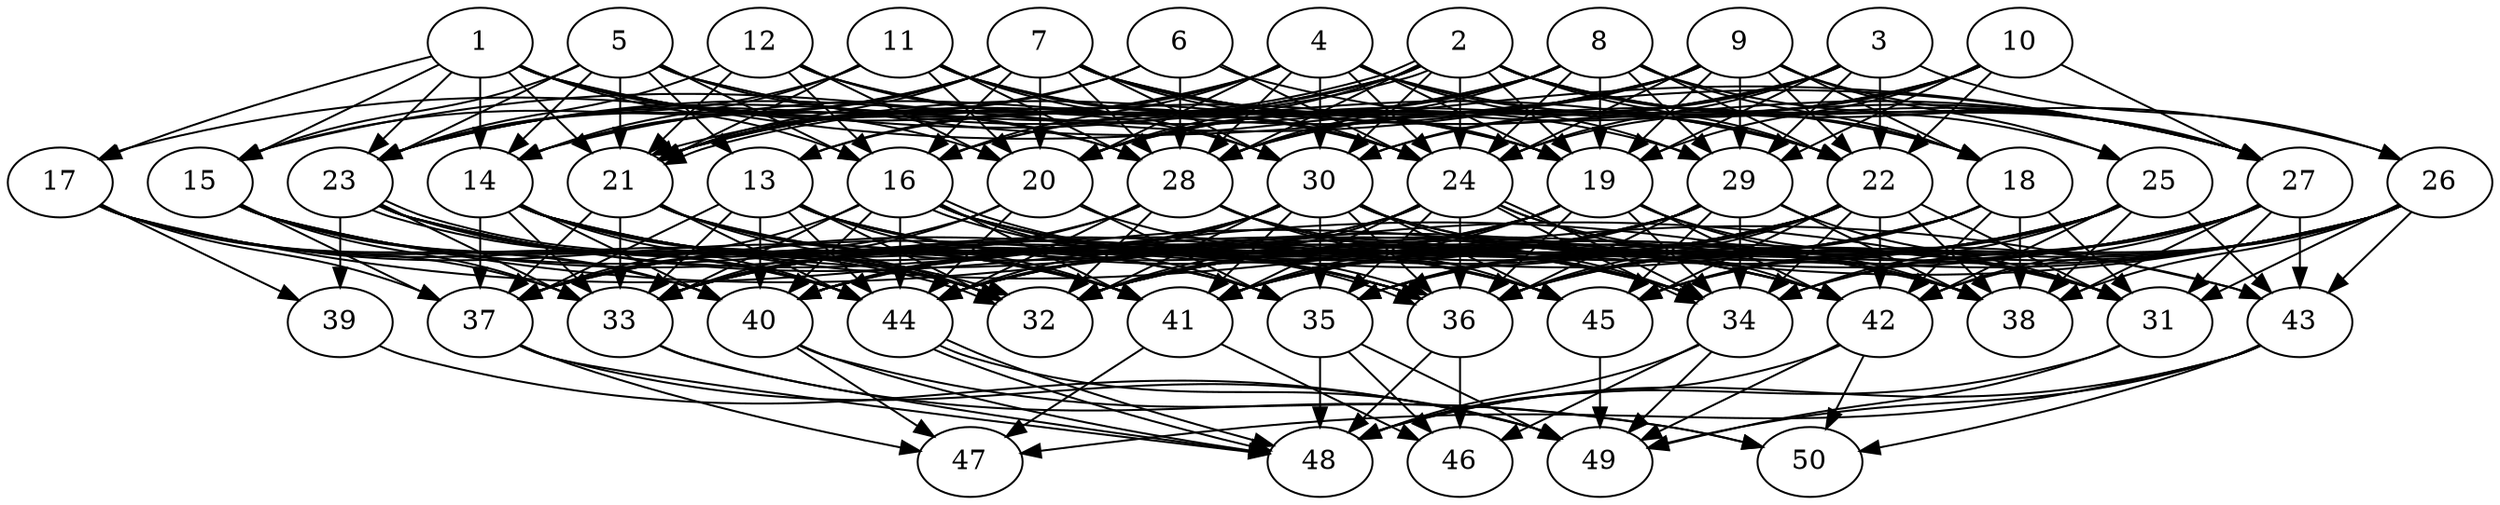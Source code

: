 // DAG automatically generated by daggen at Thu Oct  3 14:07:57 2019
// ./daggen --dot -n 50 --ccr 0.3 --fat 0.7 --regular 0.7 --density 0.9 --mindata 5242880 --maxdata 52428800 
digraph G {
  1 [size="47974400", alpha="0.03", expect_size="14392320"] 
  1 -> 14 [size ="14392320"]
  1 -> 15 [size ="14392320"]
  1 -> 16 [size ="14392320"]
  1 -> 17 [size ="14392320"]
  1 -> 19 [size ="14392320"]
  1 -> 20 [size ="14392320"]
  1 -> 21 [size ="14392320"]
  1 -> 23 [size ="14392320"]
  1 -> 24 [size ="14392320"]
  1 -> 27 [size ="14392320"]
  1 -> 28 [size ="14392320"]
  2 [size="129382400", alpha="0.09", expect_size="38814720"] 
  2 -> 13 [size ="38814720"]
  2 -> 17 [size ="38814720"]
  2 -> 18 [size ="38814720"]
  2 -> 19 [size ="38814720"]
  2 -> 20 [size ="38814720"]
  2 -> 21 [size ="38814720"]
  2 -> 21 [size ="38814720"]
  2 -> 22 [size ="38814720"]
  2 -> 23 [size ="38814720"]
  2 -> 24 [size ="38814720"]
  2 -> 25 [size ="38814720"]
  2 -> 26 [size ="38814720"]
  2 -> 27 [size ="38814720"]
  2 -> 28 [size ="38814720"]
  2 -> 30 [size ="38814720"]
  3 [size="149715627", alpha="0.06", expect_size="44914688"] 
  3 -> 19 [size ="44914688"]
  3 -> 20 [size ="44914688"]
  3 -> 21 [size ="44914688"]
  3 -> 22 [size ="44914688"]
  3 -> 24 [size ="44914688"]
  3 -> 26 [size ="44914688"]
  3 -> 28 [size ="44914688"]
  3 -> 29 [size ="44914688"]
  3 -> 30 [size ="44914688"]
  4 [size="165280427", alpha="0.08", expect_size="49584128"] 
  4 -> 13 [size ="49584128"]
  4 -> 16 [size ="49584128"]
  4 -> 19 [size ="49584128"]
  4 -> 20 [size ="49584128"]
  4 -> 21 [size ="49584128"]
  4 -> 22 [size ="49584128"]
  4 -> 23 [size ="49584128"]
  4 -> 24 [size ="49584128"]
  4 -> 27 [size ="49584128"]
  4 -> 28 [size ="49584128"]
  4 -> 29 [size ="49584128"]
  4 -> 30 [size ="49584128"]
  5 [size="87968427", alpha="0.10", expect_size="26390528"] 
  5 -> 13 [size ="26390528"]
  5 -> 14 [size ="26390528"]
  5 -> 15 [size ="26390528"]
  5 -> 16 [size ="26390528"]
  5 -> 21 [size ="26390528"]
  5 -> 22 [size ="26390528"]
  5 -> 23 [size ="26390528"]
  5 -> 27 [size ="26390528"]
  5 -> 28 [size ="26390528"]
  6 [size="72700587", alpha="0.08", expect_size="21810176"] 
  6 -> 14 [size ="21810176"]
  6 -> 21 [size ="21810176"]
  6 -> 24 [size ="21810176"]
  6 -> 27 [size ="21810176"]
  6 -> 28 [size ="21810176"]
  7 [size="33129813", alpha="0.13", expect_size="9938944"] 
  7 -> 14 [size ="9938944"]
  7 -> 15 [size ="9938944"]
  7 -> 16 [size ="9938944"]
  7 -> 18 [size ="9938944"]
  7 -> 19 [size ="9938944"]
  7 -> 20 [size ="9938944"]
  7 -> 21 [size ="9938944"]
  7 -> 22 [size ="9938944"]
  7 -> 23 [size ="9938944"]
  7 -> 24 [size ="9938944"]
  7 -> 27 [size ="9938944"]
  7 -> 28 [size ="9938944"]
  7 -> 30 [size ="9938944"]
  8 [size="119336960", alpha="0.20", expect_size="35801088"] 
  8 -> 16 [size ="35801088"]
  8 -> 18 [size ="35801088"]
  8 -> 19 [size ="35801088"]
  8 -> 20 [size ="35801088"]
  8 -> 21 [size ="35801088"]
  8 -> 22 [size ="35801088"]
  8 -> 23 [size ="35801088"]
  8 -> 24 [size ="35801088"]
  8 -> 27 [size ="35801088"]
  8 -> 28 [size ="35801088"]
  8 -> 29 [size ="35801088"]
  9 [size="102881280", alpha="0.06", expect_size="30864384"] 
  9 -> 14 [size ="30864384"]
  9 -> 15 [size ="30864384"]
  9 -> 16 [size ="30864384"]
  9 -> 18 [size ="30864384"]
  9 -> 19 [size ="30864384"]
  9 -> 20 [size ="30864384"]
  9 -> 22 [size ="30864384"]
  9 -> 24 [size ="30864384"]
  9 -> 25 [size ="30864384"]
  9 -> 27 [size ="30864384"]
  9 -> 28 [size ="30864384"]
  9 -> 29 [size ="30864384"]
  10 [size="141550933", alpha="0.17", expect_size="42465280"] 
  10 -> 19 [size ="42465280"]
  10 -> 20 [size ="42465280"]
  10 -> 22 [size ="42465280"]
  10 -> 24 [size ="42465280"]
  10 -> 27 [size ="42465280"]
  10 -> 28 [size ="42465280"]
  10 -> 29 [size ="42465280"]
  10 -> 30 [size ="42465280"]
  11 [size="26146133", alpha="0.14", expect_size="7843840"] 
  11 -> 14 [size ="7843840"]
  11 -> 19 [size ="7843840"]
  11 -> 20 [size ="7843840"]
  11 -> 21 [size ="7843840"]
  11 -> 23 [size ="7843840"]
  11 -> 24 [size ="7843840"]
  11 -> 28 [size ="7843840"]
  11 -> 29 [size ="7843840"]
  11 -> 30 [size ="7843840"]
  12 [size="49175893", alpha="0.08", expect_size="14752768"] 
  12 -> 16 [size ="14752768"]
  12 -> 19 [size ="14752768"]
  12 -> 20 [size ="14752768"]
  12 -> 21 [size ="14752768"]
  12 -> 23 [size ="14752768"]
  12 -> 24 [size ="14752768"]
  12 -> 30 [size ="14752768"]
  13 [size="116804267", alpha="0.17", expect_size="35041280"] 
  13 -> 32 [size ="35041280"]
  13 -> 33 [size ="35041280"]
  13 -> 36 [size ="35041280"]
  13 -> 37 [size ="35041280"]
  13 -> 38 [size ="35041280"]
  13 -> 40 [size ="35041280"]
  13 -> 41 [size ="35041280"]
  13 -> 42 [size ="35041280"]
  13 -> 44 [size ="35041280"]
  13 -> 45 [size ="35041280"]
  14 [size="163116373", alpha="0.02", expect_size="48934912"] 
  14 -> 32 [size ="48934912"]
  14 -> 33 [size ="48934912"]
  14 -> 35 [size ="48934912"]
  14 -> 36 [size ="48934912"]
  14 -> 37 [size ="48934912"]
  14 -> 40 [size ="48934912"]
  14 -> 41 [size ="48934912"]
  14 -> 42 [size ="48934912"]
  14 -> 43 [size ="48934912"]
  14 -> 44 [size ="48934912"]
  14 -> 45 [size ="48934912"]
  15 [size="71649280", alpha="0.02", expect_size="21494784"] 
  15 -> 31 [size ="21494784"]
  15 -> 32 [size ="21494784"]
  15 -> 33 [size ="21494784"]
  15 -> 36 [size ="21494784"]
  15 -> 37 [size ="21494784"]
  15 -> 40 [size ="21494784"]
  15 -> 44 [size ="21494784"]
  15 -> 45 [size ="21494784"]
  16 [size="151971840", alpha="0.18", expect_size="45591552"] 
  16 -> 33 [size ="45591552"]
  16 -> 35 [size ="45591552"]
  16 -> 36 [size ="45591552"]
  16 -> 36 [size ="45591552"]
  16 -> 37 [size ="45591552"]
  16 -> 38 [size ="45591552"]
  16 -> 40 [size ="45591552"]
  16 -> 41 [size ="45591552"]
  16 -> 42 [size ="45591552"]
  16 -> 44 [size ="45591552"]
  16 -> 45 [size ="45591552"]
  17 [size="55910400", alpha="0.13", expect_size="16773120"] 
  17 -> 32 [size ="16773120"]
  17 -> 33 [size ="16773120"]
  17 -> 37 [size ="16773120"]
  17 -> 38 [size ="16773120"]
  17 -> 39 [size ="16773120"]
  17 -> 40 [size ="16773120"]
  17 -> 41 [size ="16773120"]
  17 -> 44 [size ="16773120"]
  18 [size="157890560", alpha="0.15", expect_size="47367168"] 
  18 -> 31 [size ="47367168"]
  18 -> 32 [size ="47367168"]
  18 -> 33 [size ="47367168"]
  18 -> 35 [size ="47367168"]
  18 -> 36 [size ="47367168"]
  18 -> 38 [size ="47367168"]
  18 -> 42 [size ="47367168"]
  18 -> 44 [size ="47367168"]
  19 [size="157313707", alpha="0.07", expect_size="47194112"] 
  19 -> 31 [size ="47194112"]
  19 -> 32 [size ="47194112"]
  19 -> 33 [size ="47194112"]
  19 -> 34 [size ="47194112"]
  19 -> 36 [size ="47194112"]
  19 -> 38 [size ="47194112"]
  19 -> 40 [size ="47194112"]
  19 -> 41 [size ="47194112"]
  19 -> 42 [size ="47194112"]
  19 -> 44 [size ="47194112"]
  20 [size="44243627", alpha="0.17", expect_size="13273088"] 
  20 -> 33 [size ="13273088"]
  20 -> 34 [size ="13273088"]
  20 -> 35 [size ="13273088"]
  20 -> 37 [size ="13273088"]
  20 -> 44 [size ="13273088"]
  21 [size="17810773", alpha="0.10", expect_size="5343232"] 
  21 -> 32 [size ="5343232"]
  21 -> 33 [size ="5343232"]
  21 -> 34 [size ="5343232"]
  21 -> 35 [size ="5343232"]
  21 -> 36 [size ="5343232"]
  21 -> 37 [size ="5343232"]
  21 -> 41 [size ="5343232"]
  21 -> 44 [size ="5343232"]
  22 [size="125556053", alpha="0.18", expect_size="37666816"] 
  22 -> 31 [size ="37666816"]
  22 -> 32 [size ="37666816"]
  22 -> 33 [size ="37666816"]
  22 -> 34 [size ="37666816"]
  22 -> 35 [size ="37666816"]
  22 -> 36 [size ="37666816"]
  22 -> 37 [size ="37666816"]
  22 -> 38 [size ="37666816"]
  22 -> 40 [size ="37666816"]
  22 -> 41 [size ="37666816"]
  22 -> 42 [size ="37666816"]
  22 -> 44 [size ="37666816"]
  22 -> 45 [size ="37666816"]
  23 [size="33010347", alpha="0.03", expect_size="9903104"] 
  23 -> 32 [size ="9903104"]
  23 -> 32 [size ="9903104"]
  23 -> 33 [size ="9903104"]
  23 -> 34 [size ="9903104"]
  23 -> 35 [size ="9903104"]
  23 -> 39 [size ="9903104"]
  23 -> 41 [size ="9903104"]
  23 -> 42 [size ="9903104"]
  23 -> 44 [size ="9903104"]
  24 [size="169291093", alpha="0.06", expect_size="50787328"] 
  24 -> 32 [size ="50787328"]
  24 -> 33 [size ="50787328"]
  24 -> 34 [size ="50787328"]
  24 -> 34 [size ="50787328"]
  24 -> 35 [size ="50787328"]
  24 -> 36 [size ="50787328"]
  24 -> 38 [size ="50787328"]
  24 -> 40 [size ="50787328"]
  24 -> 41 [size ="50787328"]
  24 -> 42 [size ="50787328"]
  25 [size="29672107", alpha="0.19", expect_size="8901632"] 
  25 -> 32 [size ="8901632"]
  25 -> 34 [size ="8901632"]
  25 -> 35 [size ="8901632"]
  25 -> 36 [size ="8901632"]
  25 -> 38 [size ="8901632"]
  25 -> 41 [size ="8901632"]
  25 -> 42 [size ="8901632"]
  25 -> 43 [size ="8901632"]
  25 -> 44 [size ="8901632"]
  25 -> 45 [size ="8901632"]
  26 [size="46134613", alpha="0.18", expect_size="13840384"] 
  26 -> 31 [size ="13840384"]
  26 -> 32 [size ="13840384"]
  26 -> 34 [size ="13840384"]
  26 -> 35 [size ="13840384"]
  26 -> 36 [size ="13840384"]
  26 -> 38 [size ="13840384"]
  26 -> 40 [size ="13840384"]
  26 -> 41 [size ="13840384"]
  26 -> 42 [size ="13840384"]
  26 -> 43 [size ="13840384"]
  26 -> 45 [size ="13840384"]
  27 [size="33505280", alpha="0.20", expect_size="10051584"] 
  27 -> 31 [size ="10051584"]
  27 -> 32 [size ="10051584"]
  27 -> 34 [size ="10051584"]
  27 -> 36 [size ="10051584"]
  27 -> 38 [size ="10051584"]
  27 -> 41 [size ="10051584"]
  27 -> 42 [size ="10051584"]
  27 -> 43 [size ="10051584"]
  27 -> 44 [size ="10051584"]
  27 -> 45 [size ="10051584"]
  28 [size="135130453", alpha="0.14", expect_size="40539136"] 
  28 -> 31 [size ="40539136"]
  28 -> 32 [size ="40539136"]
  28 -> 33 [size ="40539136"]
  28 -> 34 [size ="40539136"]
  28 -> 37 [size ="40539136"]
  28 -> 44 [size ="40539136"]
  28 -> 45 [size ="40539136"]
  29 [size="98324480", alpha="0.19", expect_size="29497344"] 
  29 -> 31 [size ="29497344"]
  29 -> 32 [size ="29497344"]
  29 -> 33 [size ="29497344"]
  29 -> 34 [size ="29497344"]
  29 -> 36 [size ="29497344"]
  29 -> 37 [size ="29497344"]
  29 -> 38 [size ="29497344"]
  29 -> 40 [size ="29497344"]
  29 -> 41 [size ="29497344"]
  29 -> 44 [size ="29497344"]
  29 -> 45 [size ="29497344"]
  30 [size="153340587", alpha="0.00", expect_size="46002176"] 
  30 -> 31 [size ="46002176"]
  30 -> 32 [size ="46002176"]
  30 -> 33 [size ="46002176"]
  30 -> 34 [size ="46002176"]
  30 -> 35 [size ="46002176"]
  30 -> 36 [size ="46002176"]
  30 -> 37 [size ="46002176"]
  30 -> 40 [size ="46002176"]
  30 -> 41 [size ="46002176"]
  30 -> 43 [size ="46002176"]
  30 -> 44 [size ="46002176"]
  30 -> 45 [size ="46002176"]
  31 [size="127737173", alpha="0.03", expect_size="38321152"] 
  31 -> 48 [size ="38321152"]
  31 -> 49 [size ="38321152"]
  32 [size="52012373", alpha="0.09", expect_size="15603712"] 
  33 [size="38072320", alpha="0.07", expect_size="11421696"] 
  33 -> 48 [size ="11421696"]
  33 -> 50 [size ="11421696"]
  34 [size="60876800", alpha="0.05", expect_size="18263040"] 
  34 -> 46 [size ="18263040"]
  34 -> 48 [size ="18263040"]
  34 -> 49 [size ="18263040"]
  35 [size="110940160", alpha="0.09", expect_size="33282048"] 
  35 -> 46 [size ="33282048"]
  35 -> 48 [size ="33282048"]
  35 -> 49 [size ="33282048"]
  36 [size="101471573", alpha="0.10", expect_size="30441472"] 
  36 -> 46 [size ="30441472"]
  36 -> 48 [size ="30441472"]
  37 [size="87702187", alpha="0.16", expect_size="26310656"] 
  37 -> 47 [size ="26310656"]
  37 -> 48 [size ="26310656"]
  37 -> 49 [size ="26310656"]
  38 [size="85282133", alpha="0.01", expect_size="25584640"] 
  39 [size="38785707", alpha="0.02", expect_size="11635712"] 
  39 -> 49 [size ="11635712"]
  40 [size="33628160", alpha="0.08", expect_size="10088448"] 
  40 -> 47 [size ="10088448"]
  40 -> 48 [size ="10088448"]
  40 -> 50 [size ="10088448"]
  41 [size="36597760", alpha="0.13", expect_size="10979328"] 
  41 -> 46 [size ="10979328"]
  41 -> 47 [size ="10979328"]
  42 [size="56360960", alpha="0.12", expect_size="16908288"] 
  42 -> 48 [size ="16908288"]
  42 -> 49 [size ="16908288"]
  42 -> 50 [size ="16908288"]
  43 [size="124624213", alpha="0.13", expect_size="37387264"] 
  43 -> 47 [size ="37387264"]
  43 -> 48 [size ="37387264"]
  43 -> 49 [size ="37387264"]
  43 -> 50 [size ="37387264"]
  44 [size="26142720", alpha="0.13", expect_size="7842816"] 
  44 -> 48 [size ="7842816"]
  44 -> 48 [size ="7842816"]
  44 -> 49 [size ="7842816"]
  45 [size="63839573", alpha="0.15", expect_size="19151872"] 
  45 -> 49 [size ="19151872"]
  46 [size="134604800", alpha="0.01", expect_size="40381440"] 
  47 [size="58364587", alpha="0.08", expect_size="17509376"] 
  48 [size="30839467", alpha="0.11", expect_size="9251840"] 
  49 [size="35157333", alpha="0.03", expect_size="10547200"] 
  50 [size="53872640", alpha="0.13", expect_size="16161792"] 
}

